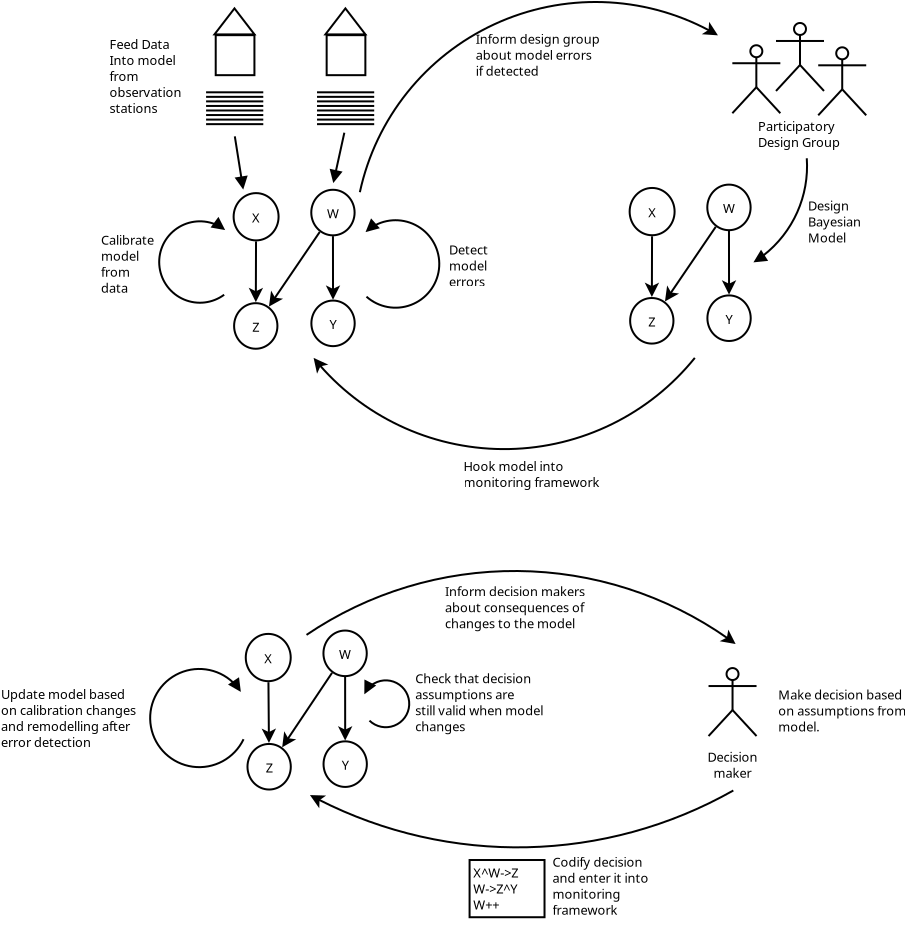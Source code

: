 <?xml version="1.0" encoding="UTF-8"?>
<dia:diagram xmlns:dia="http://www.lysator.liu.se/~alla/dia/">
  <dia:layer name="Background" visible="true" active="true">
    <dia:group>
      <dia:object type="Geometric - Isoceles Triangle" version="1" id="O0">
        <dia:attribute name="obj_pos">
          <dia:point val="14.564,6.625"/>
        </dia:attribute>
        <dia:attribute name="obj_bb">
          <dia:rectangle val="14.463,6.543;16.666,7.975"/>
        </dia:attribute>
        <dia:attribute name="meta">
          <dia:composite type="dict"/>
        </dia:attribute>
        <dia:attribute name="elem_corner">
          <dia:point val="14.564,6.625"/>
        </dia:attribute>
        <dia:attribute name="elem_width">
          <dia:real val="2"/>
        </dia:attribute>
        <dia:attribute name="elem_height">
          <dia:real val="1.3"/>
        </dia:attribute>
        <dia:attribute name="line_width">
          <dia:real val="0.1"/>
        </dia:attribute>
        <dia:attribute name="line_colour">
          <dia:color val="#000000"/>
        </dia:attribute>
        <dia:attribute name="fill_colour">
          <dia:color val="#ffffff"/>
        </dia:attribute>
        <dia:attribute name="show_background">
          <dia:boolean val="true"/>
        </dia:attribute>
        <dia:attribute name="line_style">
          <dia:enum val="0"/>
          <dia:real val="1"/>
        </dia:attribute>
        <dia:attribute name="flip_horizontal">
          <dia:boolean val="false"/>
        </dia:attribute>
        <dia:attribute name="flip_vertical">
          <dia:boolean val="false"/>
        </dia:attribute>
        <dia:attribute name="subscale">
          <dia:real val="1"/>
        </dia:attribute>
      </dia:object>
      <dia:object type="Geometric - Perfect Square" version="1" id="O1">
        <dia:attribute name="obj_pos">
          <dia:point val="14.627,7.963"/>
        </dia:attribute>
        <dia:attribute name="obj_bb">
          <dia:rectangle val="14.577,7.913;16.613,10.013"/>
        </dia:attribute>
        <dia:attribute name="meta">
          <dia:composite type="dict"/>
        </dia:attribute>
        <dia:attribute name="elem_corner">
          <dia:point val="14.627,7.963"/>
        </dia:attribute>
        <dia:attribute name="elem_width">
          <dia:real val="1.935"/>
        </dia:attribute>
        <dia:attribute name="elem_height">
          <dia:real val="2"/>
        </dia:attribute>
        <dia:attribute name="line_width">
          <dia:real val="0.1"/>
        </dia:attribute>
        <dia:attribute name="line_colour">
          <dia:color val="#000000"/>
        </dia:attribute>
        <dia:attribute name="fill_colour">
          <dia:color val="#ffffff"/>
        </dia:attribute>
        <dia:attribute name="show_background">
          <dia:boolean val="true"/>
        </dia:attribute>
        <dia:attribute name="line_style">
          <dia:enum val="0"/>
          <dia:real val="1"/>
        </dia:attribute>
        <dia:attribute name="flip_horizontal">
          <dia:boolean val="false"/>
        </dia:attribute>
        <dia:attribute name="flip_vertical">
          <dia:boolean val="false"/>
        </dia:attribute>
        <dia:attribute name="subscale">
          <dia:real val="1"/>
        </dia:attribute>
      </dia:object>
      <dia:object type="Standard - Line" version="0" id="O2">
        <dia:attribute name="obj_pos">
          <dia:point val="14.145,10.82"/>
        </dia:attribute>
        <dia:attribute name="obj_bb">
          <dia:rectangle val="14.095,10.77;17.055,10.87"/>
        </dia:attribute>
        <dia:attribute name="conn_endpoints">
          <dia:point val="14.145,10.82"/>
          <dia:point val="17.005,10.82"/>
        </dia:attribute>
        <dia:attribute name="numcp">
          <dia:int val="1"/>
        </dia:attribute>
      </dia:object>
      <dia:object type="Standard - Line" version="0" id="O3">
        <dia:attribute name="obj_pos">
          <dia:point val="14.145,11.047"/>
        </dia:attribute>
        <dia:attribute name="obj_bb">
          <dia:rectangle val="14.095,10.997;17.055,11.097"/>
        </dia:attribute>
        <dia:attribute name="conn_endpoints">
          <dia:point val="14.145,11.047"/>
          <dia:point val="17.005,11.047"/>
        </dia:attribute>
        <dia:attribute name="numcp">
          <dia:int val="1"/>
        </dia:attribute>
      </dia:object>
      <dia:object type="Standard - Line" version="0" id="O4">
        <dia:attribute name="obj_pos">
          <dia:point val="14.145,11.274"/>
        </dia:attribute>
        <dia:attribute name="obj_bb">
          <dia:rectangle val="14.095,11.224;17.055,11.324"/>
        </dia:attribute>
        <dia:attribute name="conn_endpoints">
          <dia:point val="14.145,11.274"/>
          <dia:point val="17.005,11.274"/>
        </dia:attribute>
        <dia:attribute name="numcp">
          <dia:int val="1"/>
        </dia:attribute>
      </dia:object>
      <dia:object type="Standard - Line" version="0" id="O5">
        <dia:attribute name="obj_pos">
          <dia:point val="14.145,11.502"/>
        </dia:attribute>
        <dia:attribute name="obj_bb">
          <dia:rectangle val="14.095,11.452;17.055,11.552"/>
        </dia:attribute>
        <dia:attribute name="conn_endpoints">
          <dia:point val="14.145,11.502"/>
          <dia:point val="17.005,11.502"/>
        </dia:attribute>
        <dia:attribute name="numcp">
          <dia:int val="1"/>
        </dia:attribute>
      </dia:object>
      <dia:object type="Standard - Line" version="0" id="O6">
        <dia:attribute name="obj_pos">
          <dia:point val="14.145,11.729"/>
        </dia:attribute>
        <dia:attribute name="obj_bb">
          <dia:rectangle val="14.095,11.679;17.055,11.779"/>
        </dia:attribute>
        <dia:attribute name="conn_endpoints">
          <dia:point val="14.145,11.729"/>
          <dia:point val="17.005,11.729"/>
        </dia:attribute>
        <dia:attribute name="numcp">
          <dia:int val="1"/>
        </dia:attribute>
      </dia:object>
      <dia:object type="Standard - Line" version="0" id="O7">
        <dia:attribute name="obj_pos">
          <dia:point val="14.145,11.957"/>
        </dia:attribute>
        <dia:attribute name="obj_bb">
          <dia:rectangle val="14.095,11.907;17.055,12.007"/>
        </dia:attribute>
        <dia:attribute name="conn_endpoints">
          <dia:point val="14.145,11.957"/>
          <dia:point val="17.005,11.957"/>
        </dia:attribute>
        <dia:attribute name="numcp">
          <dia:int val="1"/>
        </dia:attribute>
      </dia:object>
      <dia:object type="Standard - Line" version="0" id="O8">
        <dia:attribute name="obj_pos">
          <dia:point val="14.145,12.184"/>
        </dia:attribute>
        <dia:attribute name="obj_bb">
          <dia:rectangle val="14.095,12.134;17.055,12.234"/>
        </dia:attribute>
        <dia:attribute name="conn_endpoints">
          <dia:point val="14.145,12.184"/>
          <dia:point val="17.005,12.184"/>
        </dia:attribute>
        <dia:attribute name="numcp">
          <dia:int val="1"/>
        </dia:attribute>
      </dia:object>
      <dia:object type="Standard - Line" version="0" id="O9">
        <dia:attribute name="obj_pos">
          <dia:point val="14.145,12.412"/>
        </dia:attribute>
        <dia:attribute name="obj_bb">
          <dia:rectangle val="14.095,12.361;17.055,12.461"/>
        </dia:attribute>
        <dia:attribute name="conn_endpoints">
          <dia:point val="14.145,12.412"/>
          <dia:point val="17.005,12.412"/>
        </dia:attribute>
        <dia:attribute name="numcp">
          <dia:int val="1"/>
        </dia:attribute>
      </dia:object>
    </dia:group>
    <dia:group>
      <dia:object type="Geometric - Isoceles Triangle" version="1" id="O10">
        <dia:attribute name="obj_pos">
          <dia:point val="20.111,6.625"/>
        </dia:attribute>
        <dia:attribute name="obj_bb">
          <dia:rectangle val="20.009,6.543;22.212,7.975"/>
        </dia:attribute>
        <dia:attribute name="meta">
          <dia:composite type="dict"/>
        </dia:attribute>
        <dia:attribute name="elem_corner">
          <dia:point val="20.111,6.625"/>
        </dia:attribute>
        <dia:attribute name="elem_width">
          <dia:real val="2"/>
        </dia:attribute>
        <dia:attribute name="elem_height">
          <dia:real val="1.3"/>
        </dia:attribute>
        <dia:attribute name="line_width">
          <dia:real val="0.1"/>
        </dia:attribute>
        <dia:attribute name="line_colour">
          <dia:color val="#000000"/>
        </dia:attribute>
        <dia:attribute name="fill_colour">
          <dia:color val="#ffffff"/>
        </dia:attribute>
        <dia:attribute name="show_background">
          <dia:boolean val="true"/>
        </dia:attribute>
        <dia:attribute name="line_style">
          <dia:enum val="0"/>
          <dia:real val="1"/>
        </dia:attribute>
        <dia:attribute name="flip_horizontal">
          <dia:boolean val="false"/>
        </dia:attribute>
        <dia:attribute name="flip_vertical">
          <dia:boolean val="false"/>
        </dia:attribute>
        <dia:attribute name="subscale">
          <dia:real val="1"/>
        </dia:attribute>
      </dia:object>
      <dia:object type="Geometric - Perfect Square" version="1" id="O11">
        <dia:attribute name="obj_pos">
          <dia:point val="20.174,7.963"/>
        </dia:attribute>
        <dia:attribute name="obj_bb">
          <dia:rectangle val="20.123,7.913;22.159,10.013"/>
        </dia:attribute>
        <dia:attribute name="meta">
          <dia:composite type="dict"/>
        </dia:attribute>
        <dia:attribute name="elem_corner">
          <dia:point val="20.174,7.963"/>
        </dia:attribute>
        <dia:attribute name="elem_width">
          <dia:real val="1.935"/>
        </dia:attribute>
        <dia:attribute name="elem_height">
          <dia:real val="2"/>
        </dia:attribute>
        <dia:attribute name="line_width">
          <dia:real val="0.1"/>
        </dia:attribute>
        <dia:attribute name="line_colour">
          <dia:color val="#000000"/>
        </dia:attribute>
        <dia:attribute name="fill_colour">
          <dia:color val="#ffffff"/>
        </dia:attribute>
        <dia:attribute name="show_background">
          <dia:boolean val="true"/>
        </dia:attribute>
        <dia:attribute name="line_style">
          <dia:enum val="0"/>
          <dia:real val="1"/>
        </dia:attribute>
        <dia:attribute name="flip_horizontal">
          <dia:boolean val="false"/>
        </dia:attribute>
        <dia:attribute name="flip_vertical">
          <dia:boolean val="false"/>
        </dia:attribute>
        <dia:attribute name="subscale">
          <dia:real val="1"/>
        </dia:attribute>
      </dia:object>
      <dia:object type="Standard - Line" version="0" id="O12">
        <dia:attribute name="obj_pos">
          <dia:point val="19.692,10.82"/>
        </dia:attribute>
        <dia:attribute name="obj_bb">
          <dia:rectangle val="19.642,10.77;22.601,10.87"/>
        </dia:attribute>
        <dia:attribute name="conn_endpoints">
          <dia:point val="19.692,10.82"/>
          <dia:point val="22.551,10.82"/>
        </dia:attribute>
        <dia:attribute name="numcp">
          <dia:int val="1"/>
        </dia:attribute>
      </dia:object>
      <dia:object type="Standard - Line" version="0" id="O13">
        <dia:attribute name="obj_pos">
          <dia:point val="19.692,11.047"/>
        </dia:attribute>
        <dia:attribute name="obj_bb">
          <dia:rectangle val="19.642,10.997;22.601,11.097"/>
        </dia:attribute>
        <dia:attribute name="conn_endpoints">
          <dia:point val="19.692,11.047"/>
          <dia:point val="22.551,11.047"/>
        </dia:attribute>
        <dia:attribute name="numcp">
          <dia:int val="1"/>
        </dia:attribute>
      </dia:object>
      <dia:object type="Standard - Line" version="0" id="O14">
        <dia:attribute name="obj_pos">
          <dia:point val="19.692,11.274"/>
        </dia:attribute>
        <dia:attribute name="obj_bb">
          <dia:rectangle val="19.642,11.224;22.601,11.324"/>
        </dia:attribute>
        <dia:attribute name="conn_endpoints">
          <dia:point val="19.692,11.274"/>
          <dia:point val="22.551,11.274"/>
        </dia:attribute>
        <dia:attribute name="numcp">
          <dia:int val="1"/>
        </dia:attribute>
      </dia:object>
      <dia:object type="Standard - Line" version="0" id="O15">
        <dia:attribute name="obj_pos">
          <dia:point val="19.692,11.502"/>
        </dia:attribute>
        <dia:attribute name="obj_bb">
          <dia:rectangle val="19.642,11.452;22.601,11.552"/>
        </dia:attribute>
        <dia:attribute name="conn_endpoints">
          <dia:point val="19.692,11.502"/>
          <dia:point val="22.551,11.502"/>
        </dia:attribute>
        <dia:attribute name="numcp">
          <dia:int val="1"/>
        </dia:attribute>
      </dia:object>
      <dia:object type="Standard - Line" version="0" id="O16">
        <dia:attribute name="obj_pos">
          <dia:point val="19.692,11.729"/>
        </dia:attribute>
        <dia:attribute name="obj_bb">
          <dia:rectangle val="19.642,11.679;22.601,11.779"/>
        </dia:attribute>
        <dia:attribute name="conn_endpoints">
          <dia:point val="19.692,11.729"/>
          <dia:point val="22.551,11.729"/>
        </dia:attribute>
        <dia:attribute name="numcp">
          <dia:int val="1"/>
        </dia:attribute>
      </dia:object>
      <dia:object type="Standard - Line" version="0" id="O17">
        <dia:attribute name="obj_pos">
          <dia:point val="19.692,11.957"/>
        </dia:attribute>
        <dia:attribute name="obj_bb">
          <dia:rectangle val="19.642,11.907;22.601,12.007"/>
        </dia:attribute>
        <dia:attribute name="conn_endpoints">
          <dia:point val="19.692,11.957"/>
          <dia:point val="22.551,11.957"/>
        </dia:attribute>
        <dia:attribute name="numcp">
          <dia:int val="1"/>
        </dia:attribute>
      </dia:object>
      <dia:object type="Standard - Line" version="0" id="O18">
        <dia:attribute name="obj_pos">
          <dia:point val="19.692,12.184"/>
        </dia:attribute>
        <dia:attribute name="obj_bb">
          <dia:rectangle val="19.642,12.134;22.601,12.234"/>
        </dia:attribute>
        <dia:attribute name="conn_endpoints">
          <dia:point val="19.692,12.184"/>
          <dia:point val="22.551,12.184"/>
        </dia:attribute>
        <dia:attribute name="numcp">
          <dia:int val="1"/>
        </dia:attribute>
      </dia:object>
      <dia:object type="Standard - Line" version="0" id="O19">
        <dia:attribute name="obj_pos">
          <dia:point val="19.692,12.412"/>
        </dia:attribute>
        <dia:attribute name="obj_bb">
          <dia:rectangle val="19.642,12.361;22.601,12.461"/>
        </dia:attribute>
        <dia:attribute name="conn_endpoints">
          <dia:point val="19.692,12.412"/>
          <dia:point val="22.551,12.412"/>
        </dia:attribute>
        <dia:attribute name="numcp">
          <dia:int val="1"/>
        </dia:attribute>
      </dia:object>
    </dia:group>
    <dia:object type="Standard - Arc" version="0" id="O20">
      <dia:attribute name="obj_pos">
        <dia:point val="19.521,24.099"/>
      </dia:attribute>
      <dia:attribute name="obj_bb">
        <dia:rectangle val="19.471,24.049;38.632,28.71"/>
      </dia:attribute>
      <dia:attribute name="conn_endpoints">
        <dia:point val="19.521,24.099"/>
        <dia:point val="38.582,24.099"/>
      </dia:attribute>
      <dia:attribute name="curve_distance">
        <dia:real val="4.561"/>
      </dia:attribute>
      <dia:attribute name="line_width">
        <dia:real val="0.1"/>
      </dia:attribute>
      <dia:attribute name="start_arrow">
        <dia:enum val="22"/>
      </dia:attribute>
      <dia:attribute name="start_arrow_length">
        <dia:real val="0.5"/>
      </dia:attribute>
      <dia:attribute name="start_arrow_width">
        <dia:real val="0.5"/>
      </dia:attribute>
    </dia:object>
    <dia:object type="Standard - Line" version="0" id="O21">
      <dia:attribute name="obj_pos">
        <dia:point val="21.058,12.84"/>
      </dia:attribute>
      <dia:attribute name="obj_bb">
        <dia:rectangle val="20.313,12.781;21.118,15.408"/>
      </dia:attribute>
      <dia:attribute name="conn_endpoints">
        <dia:point val="21.058,12.84"/>
        <dia:point val="20.518,15.299"/>
      </dia:attribute>
      <dia:attribute name="numcp">
        <dia:int val="1"/>
      </dia:attribute>
      <dia:attribute name="end_arrow">
        <dia:enum val="3"/>
      </dia:attribute>
      <dia:attribute name="end_arrow_length">
        <dia:real val="0.5"/>
      </dia:attribute>
      <dia:attribute name="end_arrow_width">
        <dia:real val="0.5"/>
      </dia:attribute>
    </dia:object>
    <dia:object type="Standard - Line" version="0" id="O22">
      <dia:attribute name="obj_pos">
        <dia:point val="15.582,13.023"/>
      </dia:attribute>
      <dia:attribute name="obj_bb">
        <dia:rectangle val="15.524,12.966;16.234,15.734"/>
      </dia:attribute>
      <dia:attribute name="conn_endpoints">
        <dia:point val="15.582,13.023"/>
        <dia:point val="15.993,15.623"/>
      </dia:attribute>
      <dia:attribute name="numcp">
        <dia:int val="1"/>
      </dia:attribute>
      <dia:attribute name="end_arrow">
        <dia:enum val="3"/>
      </dia:attribute>
      <dia:attribute name="end_arrow_length">
        <dia:real val="0.5"/>
      </dia:attribute>
      <dia:attribute name="end_arrow_width">
        <dia:real val="0.5"/>
      </dia:attribute>
    </dia:object>
    <dia:object type="Standard - Arc" version="0" id="O23">
      <dia:attribute name="obj_pos">
        <dia:point val="15.049,20.941"/>
      </dia:attribute>
      <dia:attribute name="obj_bb">
        <dia:rectangle val="11.751,17.047;15.098,21.391"/>
      </dia:attribute>
      <dia:attribute name="conn_endpoints">
        <dia:point val="15.049,20.941"/>
        <dia:point val="15.049,17.671"/>
      </dia:attribute>
      <dia:attribute name="curve_distance">
        <dia:real val="-3.248"/>
      </dia:attribute>
      <dia:attribute name="end_arrow">
        <dia:enum val="3"/>
      </dia:attribute>
      <dia:attribute name="end_arrow_length">
        <dia:real val="0.5"/>
      </dia:attribute>
      <dia:attribute name="end_arrow_width">
        <dia:real val="0.5"/>
      </dia:attribute>
    </dia:object>
    <dia:object type="Standard - Arc" version="0" id="O24">
      <dia:attribute name="obj_pos">
        <dia:point val="39.738,7.972"/>
      </dia:attribute>
      <dia:attribute name="obj_bb">
        <dia:rectangle val="21.768,6.255;39.804,15.88"/>
      </dia:attribute>
      <dia:attribute name="conn_endpoints">
        <dia:point val="39.738,7.972"/>
        <dia:point val="21.834,15.814"/>
      </dia:attribute>
      <dia:attribute name="curve_distance">
        <dia:real val="4.995"/>
      </dia:attribute>
      <dia:attribute name="line_width">
        <dia:real val="0.1"/>
      </dia:attribute>
      <dia:attribute name="start_arrow">
        <dia:enum val="22"/>
      </dia:attribute>
      <dia:attribute name="start_arrow_length">
        <dia:real val="0.5"/>
      </dia:attribute>
      <dia:attribute name="start_arrow_width">
        <dia:real val="0.5"/>
      </dia:attribute>
    </dia:object>
    <dia:group>
      <dia:object type="UML - Actor" version="0" id="O25">
        <dia:attribute name="obj_pos">
          <dia:point val="41.658,10.566"/>
        </dia:attribute>
        <dia:attribute name="obj_bb">
          <dia:rectangle val="40.358,7.816;42.958,13.316"/>
        </dia:attribute>
        <dia:attribute name="meta">
          <dia:composite type="dict"/>
        </dia:attribute>
        <dia:attribute name="elem_corner">
          <dia:point val="40.408,7.866"/>
        </dia:attribute>
        <dia:attribute name="elem_width">
          <dia:real val="2.5"/>
        </dia:attribute>
        <dia:attribute name="elem_height">
          <dia:real val="5.4"/>
        </dia:attribute>
        <dia:attribute name="line_width">
          <dia:real val="0.1"/>
        </dia:attribute>
        <dia:attribute name="line_colour">
          <dia:color val="#000000"/>
        </dia:attribute>
        <dia:attribute name="fill_colour">
          <dia:color val="#ffffff"/>
        </dia:attribute>
        <dia:attribute name="text">
          <dia:composite type="text">
            <dia:attribute name="string">
              <dia:string>##</dia:string>
            </dia:attribute>
            <dia:attribute name="font">
              <dia:font family="sans" style="0" name="Helvetica"/>
            </dia:attribute>
            <dia:attribute name="height">
              <dia:real val="0.8"/>
            </dia:attribute>
            <dia:attribute name="pos">
              <dia:point val="41.658,13.061"/>
            </dia:attribute>
            <dia:attribute name="color">
              <dia:color val="#000000"/>
            </dia:attribute>
            <dia:attribute name="alignment">
              <dia:enum val="1"/>
            </dia:attribute>
          </dia:composite>
        </dia:attribute>
      </dia:object>
      <dia:object type="Standard - Text" version="1" id="O26">
        <dia:attribute name="obj_pos">
          <dia:point val="41.658,10.566"/>
        </dia:attribute>
        <dia:attribute name="obj_bb">
          <dia:rectangle val="41.658,9.971;41.658,10.719"/>
        </dia:attribute>
        <dia:attribute name="text">
          <dia:composite type="text">
            <dia:attribute name="string">
              <dia:string>##</dia:string>
            </dia:attribute>
            <dia:attribute name="font">
              <dia:font family="sans" style="0" name="Helvetica"/>
            </dia:attribute>
            <dia:attribute name="height">
              <dia:real val="0.8"/>
            </dia:attribute>
            <dia:attribute name="pos">
              <dia:point val="41.658,10.566"/>
            </dia:attribute>
            <dia:attribute name="color">
              <dia:color val="#000000"/>
            </dia:attribute>
            <dia:attribute name="alignment">
              <dia:enum val="0"/>
            </dia:attribute>
          </dia:composite>
        </dia:attribute>
        <dia:attribute name="valign">
          <dia:enum val="3"/>
        </dia:attribute>
        <dia:connections>
          <dia:connection handle="0" to="O25" connection="8"/>
        </dia:connections>
      </dia:object>
      <dia:object type="UML - Actor" version="0" id="O27">
        <dia:attribute name="obj_pos">
          <dia:point val="43.841,9.453"/>
        </dia:attribute>
        <dia:attribute name="obj_bb">
          <dia:rectangle val="42.541,6.703;45.141,12.203"/>
        </dia:attribute>
        <dia:attribute name="meta">
          <dia:composite type="dict"/>
        </dia:attribute>
        <dia:attribute name="elem_corner">
          <dia:point val="42.591,6.753"/>
        </dia:attribute>
        <dia:attribute name="elem_width">
          <dia:real val="2.5"/>
        </dia:attribute>
        <dia:attribute name="elem_height">
          <dia:real val="5.4"/>
        </dia:attribute>
        <dia:attribute name="line_width">
          <dia:real val="0.1"/>
        </dia:attribute>
        <dia:attribute name="line_colour">
          <dia:color val="#000000"/>
        </dia:attribute>
        <dia:attribute name="fill_colour">
          <dia:color val="#ffffff"/>
        </dia:attribute>
        <dia:attribute name="text">
          <dia:composite type="text">
            <dia:attribute name="string">
              <dia:string>##</dia:string>
            </dia:attribute>
            <dia:attribute name="font">
              <dia:font family="sans" style="0" name="Helvetica"/>
            </dia:attribute>
            <dia:attribute name="height">
              <dia:real val="0.8"/>
            </dia:attribute>
            <dia:attribute name="pos">
              <dia:point val="43.841,11.948"/>
            </dia:attribute>
            <dia:attribute name="color">
              <dia:color val="#000000"/>
            </dia:attribute>
            <dia:attribute name="alignment">
              <dia:enum val="1"/>
            </dia:attribute>
          </dia:composite>
        </dia:attribute>
      </dia:object>
      <dia:object type="UML - Actor" version="0" id="O28">
        <dia:attribute name="obj_pos">
          <dia:point val="45.952,10.669"/>
        </dia:attribute>
        <dia:attribute name="obj_bb">
          <dia:rectangle val="44.652,7.92;47.252,13.419"/>
        </dia:attribute>
        <dia:attribute name="meta">
          <dia:composite type="dict"/>
        </dia:attribute>
        <dia:attribute name="elem_corner">
          <dia:point val="44.702,7.97"/>
        </dia:attribute>
        <dia:attribute name="elem_width">
          <dia:real val="2.5"/>
        </dia:attribute>
        <dia:attribute name="elem_height">
          <dia:real val="5.4"/>
        </dia:attribute>
        <dia:attribute name="line_width">
          <dia:real val="0.1"/>
        </dia:attribute>
        <dia:attribute name="line_colour">
          <dia:color val="#000000"/>
        </dia:attribute>
        <dia:attribute name="fill_colour">
          <dia:color val="#ffffff"/>
        </dia:attribute>
        <dia:attribute name="text">
          <dia:composite type="text">
            <dia:attribute name="string">
              <dia:string>##</dia:string>
            </dia:attribute>
            <dia:attribute name="font">
              <dia:font family="sans" style="0" name="Helvetica"/>
            </dia:attribute>
            <dia:attribute name="height">
              <dia:real val="0.8"/>
            </dia:attribute>
            <dia:attribute name="pos">
              <dia:point val="45.952,13.165"/>
            </dia:attribute>
            <dia:attribute name="color">
              <dia:color val="#000000"/>
            </dia:attribute>
            <dia:attribute name="alignment">
              <dia:enum val="1"/>
            </dia:attribute>
          </dia:composite>
        </dia:attribute>
      </dia:object>
      <dia:object type="Standard - Text" version="1" id="O29">
        <dia:attribute name="obj_pos">
          <dia:point val="41.744,12.75"/>
        </dia:attribute>
        <dia:attribute name="obj_bb">
          <dia:rectangle val="41.744,12.155;46.104,13.703"/>
        </dia:attribute>
        <dia:attribute name="text">
          <dia:composite type="text">
            <dia:attribute name="string">
              <dia:string>#Participatory 
Design Group#</dia:string>
            </dia:attribute>
            <dia:attribute name="font">
              <dia:font family="sans" style="0" name="Helvetica"/>
            </dia:attribute>
            <dia:attribute name="height">
              <dia:real val="0.8"/>
            </dia:attribute>
            <dia:attribute name="pos">
              <dia:point val="41.744,12.75"/>
            </dia:attribute>
            <dia:attribute name="color">
              <dia:color val="#000000"/>
            </dia:attribute>
            <dia:attribute name="alignment">
              <dia:enum val="0"/>
            </dia:attribute>
          </dia:composite>
        </dia:attribute>
        <dia:attribute name="valign">
          <dia:enum val="3"/>
        </dia:attribute>
      </dia:object>
    </dia:group>
    <dia:object type="Standard - Text" version="1" id="O30">
      <dia:attribute name="obj_pos">
        <dia:point val="8.888,18.438"/>
      </dia:attribute>
      <dia:attribute name="obj_bb">
        <dia:rectangle val="8.888,17.843;11.993,20.991"/>
      </dia:attribute>
      <dia:attribute name="text">
        <dia:composite type="text">
          <dia:attribute name="string">
            <dia:string>#Calibrate 
model 
from
data#</dia:string>
          </dia:attribute>
          <dia:attribute name="font">
            <dia:font family="sans" style="0" name="Helvetica"/>
          </dia:attribute>
          <dia:attribute name="height">
            <dia:real val="0.8"/>
          </dia:attribute>
          <dia:attribute name="pos">
            <dia:point val="8.888,18.438"/>
          </dia:attribute>
          <dia:attribute name="color">
            <dia:color val="#000000"/>
          </dia:attribute>
          <dia:attribute name="alignment">
            <dia:enum val="0"/>
          </dia:attribute>
        </dia:composite>
      </dia:attribute>
      <dia:attribute name="valign">
        <dia:enum val="3"/>
      </dia:attribute>
    </dia:object>
    <dia:object type="Standard - Text" version="1" id="O31">
      <dia:attribute name="obj_pos">
        <dia:point val="9.315,8.656"/>
      </dia:attribute>
      <dia:attribute name="obj_bb">
        <dia:rectangle val="9.315,8.061;13.305,12.009"/>
      </dia:attribute>
      <dia:attribute name="text">
        <dia:composite type="text">
          <dia:attribute name="string">
            <dia:string>#Feed Data 
Into model 
from 
observation 
stations#</dia:string>
          </dia:attribute>
          <dia:attribute name="font">
            <dia:font family="sans" style="0" name="Helvetica"/>
          </dia:attribute>
          <dia:attribute name="height">
            <dia:real val="0.8"/>
          </dia:attribute>
          <dia:attribute name="pos">
            <dia:point val="9.315,8.656"/>
          </dia:attribute>
          <dia:attribute name="color">
            <dia:color val="#000000"/>
          </dia:attribute>
          <dia:attribute name="alignment">
            <dia:enum val="0"/>
          </dia:attribute>
        </dia:composite>
      </dia:attribute>
      <dia:attribute name="valign">
        <dia:enum val="3"/>
      </dia:attribute>
    </dia:object>
    <dia:group>
      <dia:object type="Flowchart - Ellipse" version="0" id="O32">
        <dia:attribute name="obj_pos">
          <dia:point val="16.129,37.899"/>
        </dia:attribute>
        <dia:attribute name="obj_bb">
          <dia:rectangle val="16.079,37.849;18.427,40.314"/>
        </dia:attribute>
        <dia:attribute name="elem_corner">
          <dia:point val="16.129,37.899"/>
        </dia:attribute>
        <dia:attribute name="elem_width">
          <dia:real val="2.248"/>
        </dia:attribute>
        <dia:attribute name="elem_height">
          <dia:real val="2.365"/>
        </dia:attribute>
        <dia:attribute name="show_background">
          <dia:boolean val="true"/>
        </dia:attribute>
        <dia:attribute name="padding">
          <dia:real val="0.354"/>
        </dia:attribute>
        <dia:attribute name="text">
          <dia:composite type="text">
            <dia:attribute name="string">
              <dia:string>#X#</dia:string>
            </dia:attribute>
            <dia:attribute name="font">
              <dia:font family="sans" style="0" name="Helvetica"/>
            </dia:attribute>
            <dia:attribute name="height">
              <dia:real val="0.8"/>
            </dia:attribute>
            <dia:attribute name="pos">
              <dia:point val="17.253,39.276"/>
            </dia:attribute>
            <dia:attribute name="color">
              <dia:color val="#000000"/>
            </dia:attribute>
            <dia:attribute name="alignment">
              <dia:enum val="1"/>
            </dia:attribute>
          </dia:composite>
        </dia:attribute>
      </dia:object>
      <dia:object type="Flowchart - Ellipse" version="0" id="O33">
        <dia:attribute name="obj_pos">
          <dia:point val="20.018,43.272"/>
        </dia:attribute>
        <dia:attribute name="obj_bb">
          <dia:rectangle val="19.968,43.222;22.234,45.601"/>
        </dia:attribute>
        <dia:attribute name="elem_corner">
          <dia:point val="20.018,43.272"/>
        </dia:attribute>
        <dia:attribute name="elem_width">
          <dia:real val="2.166"/>
        </dia:attribute>
        <dia:attribute name="elem_height">
          <dia:real val="2.279"/>
        </dia:attribute>
        <dia:attribute name="show_background">
          <dia:boolean val="true"/>
        </dia:attribute>
        <dia:attribute name="padding">
          <dia:real val="0.354"/>
        </dia:attribute>
        <dia:attribute name="text">
          <dia:composite type="text">
            <dia:attribute name="string">
              <dia:string>#Y#</dia:string>
            </dia:attribute>
            <dia:attribute name="font">
              <dia:font family="sans" style="0" name="Helvetica"/>
            </dia:attribute>
            <dia:attribute name="height">
              <dia:real val="0.8"/>
            </dia:attribute>
            <dia:attribute name="pos">
              <dia:point val="21.101,44.606"/>
            </dia:attribute>
            <dia:attribute name="color">
              <dia:color val="#000000"/>
            </dia:attribute>
            <dia:attribute name="alignment">
              <dia:enum val="1"/>
            </dia:attribute>
          </dia:composite>
        </dia:attribute>
      </dia:object>
      <dia:object type="Flowchart - Ellipse" version="0" id="O34">
        <dia:attribute name="obj_pos">
          <dia:point val="16.215,43.402"/>
        </dia:attribute>
        <dia:attribute name="obj_bb">
          <dia:rectangle val="16.165,43.352;18.431,45.731"/>
        </dia:attribute>
        <dia:attribute name="elem_corner">
          <dia:point val="16.215,43.402"/>
        </dia:attribute>
        <dia:attribute name="elem_width">
          <dia:real val="2.166"/>
        </dia:attribute>
        <dia:attribute name="elem_height">
          <dia:real val="2.279"/>
        </dia:attribute>
        <dia:attribute name="show_background">
          <dia:boolean val="true"/>
        </dia:attribute>
        <dia:attribute name="padding">
          <dia:real val="0.354"/>
        </dia:attribute>
        <dia:attribute name="text">
          <dia:composite type="text">
            <dia:attribute name="string">
              <dia:string>#Z#</dia:string>
            </dia:attribute>
            <dia:attribute name="font">
              <dia:font family="sans" style="0" name="Helvetica"/>
            </dia:attribute>
            <dia:attribute name="height">
              <dia:real val="0.8"/>
            </dia:attribute>
            <dia:attribute name="pos">
              <dia:point val="17.298,44.736"/>
            </dia:attribute>
            <dia:attribute name="color">
              <dia:color val="#000000"/>
            </dia:attribute>
            <dia:attribute name="alignment">
              <dia:enum val="1"/>
            </dia:attribute>
          </dia:composite>
        </dia:attribute>
      </dia:object>
      <dia:object type="Flowchart - Ellipse" version="0" id="O35">
        <dia:attribute name="obj_pos">
          <dia:point val="20.013,37.732"/>
        </dia:attribute>
        <dia:attribute name="obj_bb">
          <dia:rectangle val="19.963,37.682;22.229,40.061"/>
        </dia:attribute>
        <dia:attribute name="elem_corner">
          <dia:point val="20.013,37.732"/>
        </dia:attribute>
        <dia:attribute name="elem_width">
          <dia:real val="2.166"/>
        </dia:attribute>
        <dia:attribute name="elem_height">
          <dia:real val="2.279"/>
        </dia:attribute>
        <dia:attribute name="show_background">
          <dia:boolean val="true"/>
        </dia:attribute>
        <dia:attribute name="padding">
          <dia:real val="0.354"/>
        </dia:attribute>
        <dia:attribute name="text">
          <dia:composite type="text">
            <dia:attribute name="string">
              <dia:string>#W#</dia:string>
            </dia:attribute>
            <dia:attribute name="font">
              <dia:font family="sans" style="0" name="Helvetica"/>
            </dia:attribute>
            <dia:attribute name="height">
              <dia:real val="0.8"/>
            </dia:attribute>
            <dia:attribute name="pos">
              <dia:point val="21.096,39.066"/>
            </dia:attribute>
            <dia:attribute name="color">
              <dia:color val="#000000"/>
            </dia:attribute>
            <dia:attribute name="alignment">
              <dia:enum val="1"/>
            </dia:attribute>
          </dia:composite>
        </dia:attribute>
      </dia:object>
      <dia:object type="Standard - Line" version="0" id="O36">
        <dia:attribute name="obj_pos">
          <dia:point val="17.264,40.314"/>
        </dia:attribute>
        <dia:attribute name="obj_bb">
          <dia:rectangle val="16.922,40.263;17.645,43.463"/>
        </dia:attribute>
        <dia:attribute name="conn_endpoints">
          <dia:point val="17.264,40.314"/>
          <dia:point val="17.288,43.352"/>
        </dia:attribute>
        <dia:attribute name="numcp">
          <dia:int val="1"/>
        </dia:attribute>
        <dia:attribute name="end_arrow">
          <dia:enum val="22"/>
        </dia:attribute>
        <dia:attribute name="end_arrow_length">
          <dia:real val="0.5"/>
        </dia:attribute>
        <dia:attribute name="end_arrow_width">
          <dia:real val="0.5"/>
        </dia:attribute>
        <dia:connections>
          <dia:connection handle="0" to="O32" connection="16"/>
          <dia:connection handle="1" to="O34" connection="16"/>
        </dia:connections>
      </dia:object>
      <dia:object type="Standard - Line" version="0" id="O37">
        <dia:attribute name="obj_pos">
          <dia:point val="21.097,40.051"/>
        </dia:attribute>
        <dia:attribute name="obj_bb">
          <dia:rectangle val="20.737,40.001;21.461,43.344"/>
        </dia:attribute>
        <dia:attribute name="conn_endpoints">
          <dia:point val="21.097,40.051"/>
          <dia:point val="21.1,43.232"/>
        </dia:attribute>
        <dia:attribute name="numcp">
          <dia:int val="1"/>
        </dia:attribute>
        <dia:attribute name="end_arrow">
          <dia:enum val="22"/>
        </dia:attribute>
        <dia:attribute name="end_arrow_length">
          <dia:real val="0.5"/>
        </dia:attribute>
        <dia:attribute name="end_arrow_width">
          <dia:real val="0.5"/>
        </dia:attribute>
        <dia:connections>
          <dia:connection handle="0" to="O35" connection="16"/>
          <dia:connection handle="1" to="O33" connection="16"/>
        </dia:connections>
      </dia:object>
      <dia:object type="Standard - Line" version="0" id="O38">
        <dia:attribute name="obj_pos">
          <dia:point val="20.445,39.844"/>
        </dia:attribute>
        <dia:attribute name="obj_bb">
          <dia:rectangle val="17.88,39.774;20.514,43.662"/>
        </dia:attribute>
        <dia:attribute name="conn_endpoints">
          <dia:point val="20.445,39.844"/>
          <dia:point val="17.95,43.569"/>
        </dia:attribute>
        <dia:attribute name="numcp">
          <dia:int val="1"/>
        </dia:attribute>
        <dia:attribute name="end_arrow">
          <dia:enum val="22"/>
        </dia:attribute>
        <dia:attribute name="end_arrow_length">
          <dia:real val="0.5"/>
        </dia:attribute>
        <dia:attribute name="end_arrow_width">
          <dia:real val="0.5"/>
        </dia:attribute>
        <dia:connections>
          <dia:connection handle="0" to="O35" connection="16"/>
          <dia:connection handle="1" to="O34" connection="16"/>
        </dia:connections>
      </dia:object>
    </dia:group>
    <dia:group>
      <dia:object type="Flowchart - Ellipse" version="0" id="O39">
        <dia:attribute name="obj_pos">
          <dia:point val="15.522,15.86"/>
        </dia:attribute>
        <dia:attribute name="obj_bb">
          <dia:rectangle val="15.472,15.81;17.819,18.275"/>
        </dia:attribute>
        <dia:attribute name="elem_corner">
          <dia:point val="15.522,15.86"/>
        </dia:attribute>
        <dia:attribute name="elem_width">
          <dia:real val="2.248"/>
        </dia:attribute>
        <dia:attribute name="elem_height">
          <dia:real val="2.365"/>
        </dia:attribute>
        <dia:attribute name="show_background">
          <dia:boolean val="true"/>
        </dia:attribute>
        <dia:attribute name="padding">
          <dia:real val="0.354"/>
        </dia:attribute>
        <dia:attribute name="text">
          <dia:composite type="text">
            <dia:attribute name="string">
              <dia:string>#X#</dia:string>
            </dia:attribute>
            <dia:attribute name="font">
              <dia:font family="sans" style="0" name="Helvetica"/>
            </dia:attribute>
            <dia:attribute name="height">
              <dia:real val="0.8"/>
            </dia:attribute>
            <dia:attribute name="pos">
              <dia:point val="16.645,17.237"/>
            </dia:attribute>
            <dia:attribute name="color">
              <dia:color val="#000000"/>
            </dia:attribute>
            <dia:attribute name="alignment">
              <dia:enum val="1"/>
            </dia:attribute>
          </dia:composite>
        </dia:attribute>
      </dia:object>
      <dia:object type="Flowchart - Ellipse" version="0" id="O40">
        <dia:attribute name="obj_pos">
          <dia:point val="19.41,21.233"/>
        </dia:attribute>
        <dia:attribute name="obj_bb">
          <dia:rectangle val="19.36,21.183;21.626,23.562"/>
        </dia:attribute>
        <dia:attribute name="elem_corner">
          <dia:point val="19.41,21.233"/>
        </dia:attribute>
        <dia:attribute name="elem_width">
          <dia:real val="2.166"/>
        </dia:attribute>
        <dia:attribute name="elem_height">
          <dia:real val="2.279"/>
        </dia:attribute>
        <dia:attribute name="show_background">
          <dia:boolean val="true"/>
        </dia:attribute>
        <dia:attribute name="padding">
          <dia:real val="0.354"/>
        </dia:attribute>
        <dia:attribute name="text">
          <dia:composite type="text">
            <dia:attribute name="string">
              <dia:string>#Y#</dia:string>
            </dia:attribute>
            <dia:attribute name="font">
              <dia:font family="sans" style="0" name="Helvetica"/>
            </dia:attribute>
            <dia:attribute name="height">
              <dia:real val="0.8"/>
            </dia:attribute>
            <dia:attribute name="pos">
              <dia:point val="20.493,22.567"/>
            </dia:attribute>
            <dia:attribute name="color">
              <dia:color val="#000000"/>
            </dia:attribute>
            <dia:attribute name="alignment">
              <dia:enum val="1"/>
            </dia:attribute>
          </dia:composite>
        </dia:attribute>
      </dia:object>
      <dia:object type="Flowchart - Ellipse" version="0" id="O41">
        <dia:attribute name="obj_pos">
          <dia:point val="15.546,21.363"/>
        </dia:attribute>
        <dia:attribute name="obj_bb">
          <dia:rectangle val="15.496,21.313;17.763,23.692"/>
        </dia:attribute>
        <dia:attribute name="elem_corner">
          <dia:point val="15.546,21.363"/>
        </dia:attribute>
        <dia:attribute name="elem_width">
          <dia:real val="2.166"/>
        </dia:attribute>
        <dia:attribute name="elem_height">
          <dia:real val="2.279"/>
        </dia:attribute>
        <dia:attribute name="show_background">
          <dia:boolean val="true"/>
        </dia:attribute>
        <dia:attribute name="padding">
          <dia:real val="0.354"/>
        </dia:attribute>
        <dia:attribute name="text">
          <dia:composite type="text">
            <dia:attribute name="string">
              <dia:string>#Z#</dia:string>
            </dia:attribute>
            <dia:attribute name="font">
              <dia:font family="sans" style="0" name="Helvetica"/>
            </dia:attribute>
            <dia:attribute name="height">
              <dia:real val="0.8"/>
            </dia:attribute>
            <dia:attribute name="pos">
              <dia:point val="16.63,22.697"/>
            </dia:attribute>
            <dia:attribute name="color">
              <dia:color val="#000000"/>
            </dia:attribute>
            <dia:attribute name="alignment">
              <dia:enum val="1"/>
            </dia:attribute>
          </dia:composite>
        </dia:attribute>
      </dia:object>
      <dia:object type="Flowchart - Ellipse" version="0" id="O42">
        <dia:attribute name="obj_pos">
          <dia:point val="19.405,15.693"/>
        </dia:attribute>
        <dia:attribute name="obj_bb">
          <dia:rectangle val="19.355,15.643;21.621,18.022"/>
        </dia:attribute>
        <dia:attribute name="elem_corner">
          <dia:point val="19.405,15.693"/>
        </dia:attribute>
        <dia:attribute name="elem_width">
          <dia:real val="2.166"/>
        </dia:attribute>
        <dia:attribute name="elem_height">
          <dia:real val="2.279"/>
        </dia:attribute>
        <dia:attribute name="show_background">
          <dia:boolean val="true"/>
        </dia:attribute>
        <dia:attribute name="padding">
          <dia:real val="0.354"/>
        </dia:attribute>
        <dia:attribute name="text">
          <dia:composite type="text">
            <dia:attribute name="string">
              <dia:string>#W#</dia:string>
            </dia:attribute>
            <dia:attribute name="font">
              <dia:font family="sans" style="0" name="Helvetica"/>
            </dia:attribute>
            <dia:attribute name="height">
              <dia:real val="0.8"/>
            </dia:attribute>
            <dia:attribute name="pos">
              <dia:point val="20.488,17.027"/>
            </dia:attribute>
            <dia:attribute name="color">
              <dia:color val="#000000"/>
            </dia:attribute>
            <dia:attribute name="alignment">
              <dia:enum val="1"/>
            </dia:attribute>
          </dia:composite>
        </dia:attribute>
      </dia:object>
      <dia:object type="Standard - Line" version="0" id="O43">
        <dia:attribute name="obj_pos">
          <dia:point val="16.642,18.275"/>
        </dia:attribute>
        <dia:attribute name="obj_bb">
          <dia:rectangle val="16.273,18.225;16.997,21.424"/>
        </dia:attribute>
        <dia:attribute name="conn_endpoints">
          <dia:point val="16.642,18.275"/>
          <dia:point val="16.633,21.313"/>
        </dia:attribute>
        <dia:attribute name="numcp">
          <dia:int val="1"/>
        </dia:attribute>
        <dia:attribute name="end_arrow">
          <dia:enum val="22"/>
        </dia:attribute>
        <dia:attribute name="end_arrow_length">
          <dia:real val="0.5"/>
        </dia:attribute>
        <dia:attribute name="end_arrow_width">
          <dia:real val="0.5"/>
        </dia:attribute>
        <dia:connections>
          <dia:connection handle="0" to="O39" connection="16"/>
          <dia:connection handle="1" to="O41" connection="16"/>
        </dia:connections>
      </dia:object>
      <dia:object type="Standard - Line" version="0" id="O44">
        <dia:attribute name="obj_pos">
          <dia:point val="20.489,18.012"/>
        </dia:attribute>
        <dia:attribute name="obj_bb">
          <dia:rectangle val="20.13,17.962;20.853,21.305"/>
        </dia:attribute>
        <dia:attribute name="conn_endpoints">
          <dia:point val="20.489,18.012"/>
          <dia:point val="20.492,21.193"/>
        </dia:attribute>
        <dia:attribute name="numcp">
          <dia:int val="1"/>
        </dia:attribute>
        <dia:attribute name="end_arrow">
          <dia:enum val="22"/>
        </dia:attribute>
        <dia:attribute name="end_arrow_length">
          <dia:real val="0.5"/>
        </dia:attribute>
        <dia:attribute name="end_arrow_width">
          <dia:real val="0.5"/>
        </dia:attribute>
        <dia:connections>
          <dia:connection handle="0" to="O42" connection="16"/>
          <dia:connection handle="1" to="O40" connection="16"/>
        </dia:connections>
      </dia:object>
      <dia:object type="Standard - Line" version="0" id="O45">
        <dia:attribute name="obj_pos">
          <dia:point val="19.829,17.8"/>
        </dia:attribute>
        <dia:attribute name="obj_bb">
          <dia:rectangle val="17.219,17.731;19.899,21.627"/>
        </dia:attribute>
        <dia:attribute name="conn_endpoints">
          <dia:point val="19.829,17.8"/>
          <dia:point val="17.288,21.534"/>
        </dia:attribute>
        <dia:attribute name="numcp">
          <dia:int val="1"/>
        </dia:attribute>
        <dia:attribute name="end_arrow">
          <dia:enum val="22"/>
        </dia:attribute>
        <dia:attribute name="end_arrow_length">
          <dia:real val="0.5"/>
        </dia:attribute>
        <dia:attribute name="end_arrow_width">
          <dia:real val="0.5"/>
        </dia:attribute>
        <dia:connections>
          <dia:connection handle="0" to="O42" connection="16"/>
          <dia:connection handle="1" to="O41" connection="16"/>
        </dia:connections>
      </dia:object>
    </dia:group>
    <dia:object type="Standard - Arc" version="0" id="O46">
      <dia:attribute name="obj_pos">
        <dia:point val="44.18,14.118"/>
      </dia:attribute>
      <dia:attribute name="obj_bb">
        <dia:rectangle val="41.497,14.051;44.248,19.357"/>
      </dia:attribute>
      <dia:attribute name="conn_endpoints">
        <dia:point val="44.18,14.118"/>
        <dia:point val="41.564,19.29"/>
      </dia:attribute>
      <dia:attribute name="curve_distance">
        <dia:real val="-0.799"/>
      </dia:attribute>
      <dia:attribute name="end_arrow">
        <dia:enum val="3"/>
      </dia:attribute>
      <dia:attribute name="end_arrow_length">
        <dia:real val="0.5"/>
      </dia:attribute>
      <dia:attribute name="end_arrow_width">
        <dia:real val="0.5"/>
      </dia:attribute>
    </dia:object>
    <dia:object type="Standard - Text" version="1" id="O47">
      <dia:attribute name="obj_pos">
        <dia:point val="44.241,16.735"/>
      </dia:attribute>
      <dia:attribute name="obj_bb">
        <dia:rectangle val="44.222,16.121;47.156,18.524"/>
      </dia:attribute>
      <dia:attribute name="text">
        <dia:composite type="text">
          <dia:attribute name="string">
            <dia:string>#Design 
Bayesian
Model #</dia:string>
          </dia:attribute>
          <dia:attribute name="font">
            <dia:font family="sans" style="0" name="Helvetica"/>
          </dia:attribute>
          <dia:attribute name="height">
            <dia:real val="0.8"/>
          </dia:attribute>
          <dia:attribute name="pos">
            <dia:point val="44.241,16.735"/>
          </dia:attribute>
          <dia:attribute name="color">
            <dia:color val="#000000"/>
          </dia:attribute>
          <dia:attribute name="alignment">
            <dia:enum val="0"/>
          </dia:attribute>
        </dia:composite>
      </dia:attribute>
      <dia:attribute name="valign">
        <dia:enum val="3"/>
      </dia:attribute>
    </dia:object>
    <dia:object type="Standard - Text" version="1" id="O48">
      <dia:attribute name="obj_pos">
        <dia:point val="27.021,29.756"/>
      </dia:attribute>
      <dia:attribute name="obj_bb">
        <dia:rectangle val="27.021,29.142;34.18,30.746"/>
      </dia:attribute>
      <dia:attribute name="text">
        <dia:composite type="text">
          <dia:attribute name="string">
            <dia:string>#Hook model into
monitoring framework#</dia:string>
          </dia:attribute>
          <dia:attribute name="font">
            <dia:font family="sans" style="0" name="Helvetica"/>
          </dia:attribute>
          <dia:attribute name="height">
            <dia:real val="0.8"/>
          </dia:attribute>
          <dia:attribute name="pos">
            <dia:point val="27.021,29.756"/>
          </dia:attribute>
          <dia:attribute name="color">
            <dia:color val="#000000"/>
          </dia:attribute>
          <dia:attribute name="alignment">
            <dia:enum val="0"/>
          </dia:attribute>
        </dia:composite>
      </dia:attribute>
      <dia:attribute name="valign">
        <dia:enum val="3"/>
      </dia:attribute>
    </dia:object>
    <dia:object type="Standard - Text" version="1" id="O49">
      <dia:attribute name="obj_pos">
        <dia:point val="27.63,8.398"/>
      </dia:attribute>
      <dia:attribute name="obj_bb">
        <dia:rectangle val="27.611,7.785;34.107,10.188"/>
      </dia:attribute>
      <dia:attribute name="text">
        <dia:composite type="text">
          <dia:attribute name="string">
            <dia:string>#Inform design group
about model errors 
if detected #</dia:string>
          </dia:attribute>
          <dia:attribute name="font">
            <dia:font family="sans" style="0" name="Helvetica"/>
          </dia:attribute>
          <dia:attribute name="height">
            <dia:real val="0.8"/>
          </dia:attribute>
          <dia:attribute name="pos">
            <dia:point val="27.63,8.398"/>
          </dia:attribute>
          <dia:attribute name="color">
            <dia:color val="#000000"/>
          </dia:attribute>
          <dia:attribute name="alignment">
            <dia:enum val="0"/>
          </dia:attribute>
        </dia:composite>
      </dia:attribute>
      <dia:attribute name="valign">
        <dia:enum val="3"/>
      </dia:attribute>
    </dia:object>
    <dia:object type="Standard - Text" version="1" id="O50">
      <dia:attribute name="obj_pos">
        <dia:point val="26.291,18.925"/>
      </dia:attribute>
      <dia:attribute name="obj_bb">
        <dia:rectangle val="26.291,18.33;28.628,20.678"/>
      </dia:attribute>
      <dia:attribute name="text">
        <dia:composite type="text">
          <dia:attribute name="string">
            <dia:string>#Detect 
model 
errors#</dia:string>
          </dia:attribute>
          <dia:attribute name="font">
            <dia:font family="sans" style="0" name="Helvetica"/>
          </dia:attribute>
          <dia:attribute name="height">
            <dia:real val="0.8"/>
          </dia:attribute>
          <dia:attribute name="pos">
            <dia:point val="26.291,18.925"/>
          </dia:attribute>
          <dia:attribute name="color">
            <dia:color val="#000000"/>
          </dia:attribute>
          <dia:attribute name="alignment">
            <dia:enum val="0"/>
          </dia:attribute>
        </dia:composite>
      </dia:attribute>
      <dia:attribute name="valign">
        <dia:enum val="3"/>
      </dia:attribute>
    </dia:object>
    <dia:object type="Standard - Arc" version="0" id="O51">
      <dia:attribute name="obj_pos">
        <dia:point val="22.165,21.038"/>
      </dia:attribute>
      <dia:attribute name="obj_bb">
        <dia:rectangle val="22.115,17.122;25.854,21.64"/>
      </dia:attribute>
      <dia:attribute name="conn_endpoints">
        <dia:point val="22.165,21.038"/>
        <dia:point val="22.165,17.768"/>
      </dia:attribute>
      <dia:attribute name="curve_distance">
        <dia:real val="3.64"/>
      </dia:attribute>
      <dia:attribute name="end_arrow">
        <dia:enum val="3"/>
      </dia:attribute>
      <dia:attribute name="end_arrow_length">
        <dia:real val="0.5"/>
      </dia:attribute>
      <dia:attribute name="end_arrow_width">
        <dia:real val="0.5"/>
      </dia:attribute>
    </dia:object>
    <dia:object type="Standard - Text" version="1" id="O52">
      <dia:attribute name="obj_pos">
        <dia:point val="39.602,48.026"/>
      </dia:attribute>
      <dia:attribute name="obj_bb">
        <dia:rectangle val="39.602,47.431;39.602,48.179"/>
      </dia:attribute>
      <dia:attribute name="text">
        <dia:composite type="text">
          <dia:attribute name="string">
            <dia:string>##</dia:string>
          </dia:attribute>
          <dia:attribute name="font">
            <dia:font family="sans" style="0" name="Helvetica"/>
          </dia:attribute>
          <dia:attribute name="height">
            <dia:real val="0.8"/>
          </dia:attribute>
          <dia:attribute name="pos">
            <dia:point val="39.602,48.026"/>
          </dia:attribute>
          <dia:attribute name="color">
            <dia:color val="#000000"/>
          </dia:attribute>
          <dia:attribute name="alignment">
            <dia:enum val="0"/>
          </dia:attribute>
        </dia:composite>
      </dia:attribute>
      <dia:attribute name="valign">
        <dia:enum val="3"/>
      </dia:attribute>
    </dia:object>
    <dia:object type="UML - Actor" version="0" id="O53">
      <dia:attribute name="obj_pos">
        <dia:point val="40.468,41.707"/>
      </dia:attribute>
      <dia:attribute name="obj_bb">
        <dia:rectangle val="39.106,38.932;41.831,45.154"/>
      </dia:attribute>
      <dia:attribute name="meta">
        <dia:composite type="dict"/>
      </dia:attribute>
      <dia:attribute name="elem_corner">
        <dia:point val="39.218,39.007"/>
      </dia:attribute>
      <dia:attribute name="elem_width">
        <dia:real val="2.5"/>
      </dia:attribute>
      <dia:attribute name="elem_height">
        <dia:real val="5.4"/>
      </dia:attribute>
      <dia:attribute name="line_width">
        <dia:real val="0.1"/>
      </dia:attribute>
      <dia:attribute name="line_colour">
        <dia:color val="#000000"/>
      </dia:attribute>
      <dia:attribute name="fill_colour">
        <dia:color val="#ffffff"/>
      </dia:attribute>
      <dia:attribute name="text">
        <dia:composite type="text">
          <dia:attribute name="string">
            <dia:string>#Decision
maker#</dia:string>
          </dia:attribute>
          <dia:attribute name="font">
            <dia:font family="sans" style="0" name="Helvetica"/>
          </dia:attribute>
          <dia:attribute name="height">
            <dia:real val="0.8"/>
          </dia:attribute>
          <dia:attribute name="pos">
            <dia:point val="40.468,44.202"/>
          </dia:attribute>
          <dia:attribute name="color">
            <dia:color val="#000000"/>
          </dia:attribute>
          <dia:attribute name="alignment">
            <dia:enum val="1"/>
          </dia:attribute>
        </dia:composite>
      </dia:attribute>
    </dia:object>
    <dia:object type="Standard - Text" version="1" id="O54">
      <dia:attribute name="obj_pos">
        <dia:point val="42.753,41.181"/>
      </dia:attribute>
      <dia:attribute name="obj_bb">
        <dia:rectangle val="42.753,40.586;49.623,42.933"/>
      </dia:attribute>
      <dia:attribute name="text">
        <dia:composite type="text">
          <dia:attribute name="string">
            <dia:string>#Make decision based 
on assumptions from
model.#</dia:string>
          </dia:attribute>
          <dia:attribute name="font">
            <dia:font family="sans" style="0" name="Helvetica"/>
          </dia:attribute>
          <dia:attribute name="height">
            <dia:real val="0.8"/>
          </dia:attribute>
          <dia:attribute name="pos">
            <dia:point val="42.753,41.181"/>
          </dia:attribute>
          <dia:attribute name="color">
            <dia:color val="#000000"/>
          </dia:attribute>
          <dia:attribute name="alignment">
            <dia:enum val="0"/>
          </dia:attribute>
        </dia:composite>
      </dia:attribute>
      <dia:attribute name="valign">
        <dia:enum val="3"/>
      </dia:attribute>
    </dia:object>
    <dia:object type="Standard - Text" version="1" id="O55">
      <dia:attribute name="obj_pos">
        <dia:point val="31.468,49.548"/>
      </dia:attribute>
      <dia:attribute name="obj_bb">
        <dia:rectangle val="31.468,48.953;36.64,52.101"/>
      </dia:attribute>
      <dia:attribute name="text">
        <dia:composite type="text">
          <dia:attribute name="string">
            <dia:string>#Codify decision 
and enter it into
monitoring 
framework #</dia:string>
          </dia:attribute>
          <dia:attribute name="font">
            <dia:font family="sans" style="0" name="Helvetica"/>
          </dia:attribute>
          <dia:attribute name="height">
            <dia:real val="0.8"/>
          </dia:attribute>
          <dia:attribute name="pos">
            <dia:point val="31.468,49.548"/>
          </dia:attribute>
          <dia:attribute name="color">
            <dia:color val="#000000"/>
          </dia:attribute>
          <dia:attribute name="alignment">
            <dia:enum val="0"/>
          </dia:attribute>
        </dia:composite>
      </dia:attribute>
      <dia:attribute name="valign">
        <dia:enum val="3"/>
      </dia:attribute>
    </dia:object>
    <dia:group>
      <dia:object type="Standard - Box" version="0" id="O56">
        <dia:attribute name="obj_pos">
          <dia:point val="27.32,49.205"/>
        </dia:attribute>
        <dia:attribute name="obj_bb">
          <dia:rectangle val="27.27,49.155;31.117,52.115"/>
        </dia:attribute>
        <dia:attribute name="elem_corner">
          <dia:point val="27.32,49.205"/>
        </dia:attribute>
        <dia:attribute name="elem_width">
          <dia:real val="3.747"/>
        </dia:attribute>
        <dia:attribute name="elem_height">
          <dia:real val="2.861"/>
        </dia:attribute>
        <dia:attribute name="border_width">
          <dia:real val="0.1"/>
        </dia:attribute>
        <dia:attribute name="show_background">
          <dia:boolean val="true"/>
        </dia:attribute>
      </dia:object>
      <dia:object type="Standard - Text" version="1" id="O57">
        <dia:attribute name="obj_pos">
          <dia:point val="29.937,51.136"/>
        </dia:attribute>
        <dia:attribute name="obj_bb">
          <dia:rectangle val="29.937,50.541;29.937,51.288"/>
        </dia:attribute>
        <dia:attribute name="text">
          <dia:composite type="text">
            <dia:attribute name="string">
              <dia:string>##</dia:string>
            </dia:attribute>
            <dia:attribute name="font">
              <dia:font family="sans" style="0" name="Helvetica"/>
            </dia:attribute>
            <dia:attribute name="height">
              <dia:real val="0.8"/>
            </dia:attribute>
            <dia:attribute name="pos">
              <dia:point val="29.937,51.136"/>
            </dia:attribute>
            <dia:attribute name="color">
              <dia:color val="#ff0006"/>
            </dia:attribute>
            <dia:attribute name="alignment">
              <dia:enum val="0"/>
            </dia:attribute>
          </dia:composite>
        </dia:attribute>
        <dia:attribute name="valign">
          <dia:enum val="3"/>
        </dia:attribute>
      </dia:object>
      <dia:object type="Standard - Text" version="1" id="O58">
        <dia:attribute name="obj_pos">
          <dia:point val="27.506,50.077"/>
        </dia:attribute>
        <dia:attribute name="obj_bb">
          <dia:rectangle val="27.506,49.482;30.293,52.63"/>
        </dia:attribute>
        <dia:attribute name="text">
          <dia:composite type="text">
            <dia:attribute name="string">
              <dia:string>#X^W-&gt;Z
W-&gt;Z^Y
W++
#</dia:string>
            </dia:attribute>
            <dia:attribute name="font">
              <dia:font family="sans" style="0" name="Helvetica"/>
            </dia:attribute>
            <dia:attribute name="height">
              <dia:real val="0.8"/>
            </dia:attribute>
            <dia:attribute name="pos">
              <dia:point val="27.506,50.077"/>
            </dia:attribute>
            <dia:attribute name="color">
              <dia:color val="#000000"/>
            </dia:attribute>
            <dia:attribute name="alignment">
              <dia:enum val="0"/>
            </dia:attribute>
          </dia:composite>
        </dia:attribute>
        <dia:attribute name="valign">
          <dia:enum val="3"/>
        </dia:attribute>
      </dia:object>
    </dia:group>
    <dia:object type="Standard - Text" version="1" id="O59">
      <dia:attribute name="obj_pos">
        <dia:point val="24.602,40.365"/>
      </dia:attribute>
      <dia:attribute name="obj_bb">
        <dia:rectangle val="24.602,39.77;31.785,42.918"/>
      </dia:attribute>
      <dia:attribute name="text">
        <dia:composite type="text">
          <dia:attribute name="string">
            <dia:string>#Check that decision 
assumptions are 
still valid when model 
changes#</dia:string>
          </dia:attribute>
          <dia:attribute name="font">
            <dia:font family="sans" style="0" name="Helvetica"/>
          </dia:attribute>
          <dia:attribute name="height">
            <dia:real val="0.8"/>
          </dia:attribute>
          <dia:attribute name="pos">
            <dia:point val="24.602,40.365"/>
          </dia:attribute>
          <dia:attribute name="color">
            <dia:color val="#000000"/>
          </dia:attribute>
          <dia:attribute name="alignment">
            <dia:enum val="0"/>
          </dia:attribute>
        </dia:composite>
      </dia:attribute>
      <dia:attribute name="valign">
        <dia:enum val="3"/>
      </dia:attribute>
    </dia:object>
    <dia:object type="Standard - Text" version="1" id="O60">
      <dia:attribute name="obj_pos">
        <dia:point val="26.09,36.017"/>
      </dia:attribute>
      <dia:attribute name="obj_bb">
        <dia:rectangle val="26.09,35.422;33.732,37.77"/>
      </dia:attribute>
      <dia:attribute name="text">
        <dia:composite type="text">
          <dia:attribute name="string">
            <dia:string>#Inform decision makers
about consequences of 
changes to the model#</dia:string>
          </dia:attribute>
          <dia:attribute name="font">
            <dia:font family="sans" style="0" name="Helvetica"/>
          </dia:attribute>
          <dia:attribute name="height">
            <dia:real val="0.8"/>
          </dia:attribute>
          <dia:attribute name="pos">
            <dia:point val="26.09,36.017"/>
          </dia:attribute>
          <dia:attribute name="color">
            <dia:color val="#000000"/>
          </dia:attribute>
          <dia:attribute name="alignment">
            <dia:enum val="0"/>
          </dia:attribute>
        </dia:composite>
      </dia:attribute>
      <dia:attribute name="valign">
        <dia:enum val="3"/>
      </dia:attribute>
    </dia:object>
    <dia:object type="Standard - Arc" version="0" id="O61">
      <dia:attribute name="obj_pos">
        <dia:point val="16.019,43.166"/>
      </dia:attribute>
      <dia:attribute name="obj_bb">
        <dia:rectangle val="11.299,39.602;16.072,44.612"/>
      </dia:attribute>
      <dia:attribute name="conn_endpoints">
        <dia:point val="16.019,43.166"/>
        <dia:point val="15.849,40.749"/>
      </dia:attribute>
      <dia:attribute name="curve_distance">
        <dia:real val="-4.59"/>
      </dia:attribute>
      <dia:attribute name="end_arrow">
        <dia:enum val="3"/>
      </dia:attribute>
      <dia:attribute name="end_arrow_length">
        <dia:real val="0.5"/>
      </dia:attribute>
      <dia:attribute name="end_arrow_width">
        <dia:real val="0.5"/>
      </dia:attribute>
    </dia:object>
    <dia:object type="Standard - Arc" version="0" id="O62">
      <dia:attribute name="obj_pos">
        <dia:point val="40.622,38.406"/>
      </dia:attribute>
      <dia:attribute name="obj_bb">
        <dia:rectangle val="19.116,34.704;40.673,38.457"/>
      </dia:attribute>
      <dia:attribute name="conn_endpoints">
        <dia:point val="40.622,38.406"/>
        <dia:point val="19.167,37.948"/>
      </dia:attribute>
      <dia:attribute name="curve_distance">
        <dia:real val="3.419"/>
      </dia:attribute>
      <dia:attribute name="line_width">
        <dia:real val="0.1"/>
      </dia:attribute>
      <dia:attribute name="start_arrow">
        <dia:enum val="22"/>
      </dia:attribute>
      <dia:attribute name="start_arrow_length">
        <dia:real val="0.5"/>
      </dia:attribute>
      <dia:attribute name="start_arrow_width">
        <dia:real val="0.5"/>
      </dia:attribute>
    </dia:object>
    <dia:object type="Standard - Arc" version="0" id="O63">
      <dia:attribute name="obj_pos">
        <dia:point val="19.339,45.958"/>
      </dia:attribute>
      <dia:attribute name="obj_bb">
        <dia:rectangle val="19.288,45.679;40.558,48.623"/>
      </dia:attribute>
      <dia:attribute name="conn_endpoints">
        <dia:point val="19.339,45.958"/>
        <dia:point val="40.507,45.729"/>
      </dia:attribute>
      <dia:attribute name="curve_distance">
        <dia:real val="2.728"/>
      </dia:attribute>
      <dia:attribute name="line_width">
        <dia:real val="0.1"/>
      </dia:attribute>
      <dia:attribute name="start_arrow">
        <dia:enum val="22"/>
      </dia:attribute>
      <dia:attribute name="start_arrow_length">
        <dia:real val="0.5"/>
      </dia:attribute>
      <dia:attribute name="start_arrow_width">
        <dia:real val="0.5"/>
      </dia:attribute>
    </dia:object>
    <dia:object type="Standard - Arc" version="0" id="O64">
      <dia:attribute name="obj_pos">
        <dia:point val="22.314,42.236"/>
      </dia:attribute>
      <dia:attribute name="obj_bb">
        <dia:rectangle val="22.027,40.172;24.353,42.617"/>
      </dia:attribute>
      <dia:attribute name="conn_endpoints">
        <dia:point val="22.314,42.236"/>
        <dia:point val="22.085,40.863"/>
      </dia:attribute>
      <dia:attribute name="curve_distance">
        <dia:real val="2.116"/>
      </dia:attribute>
      <dia:attribute name="end_arrow">
        <dia:enum val="3"/>
      </dia:attribute>
      <dia:attribute name="end_arrow_length">
        <dia:real val="0.5"/>
      </dia:attribute>
      <dia:attribute name="end_arrow_width">
        <dia:real val="0.5"/>
      </dia:attribute>
    </dia:object>
    <dia:object type="Standard - Text" version="1" id="O65">
      <dia:attribute name="obj_pos">
        <dia:point val="3.891,41.149"/>
      </dia:attribute>
      <dia:attribute name="obj_bb">
        <dia:rectangle val="3.891,40.554;11.171,43.702"/>
      </dia:attribute>
      <dia:attribute name="text">
        <dia:composite type="text">
          <dia:attribute name="string">
            <dia:string>#Update model based
on calibration changes
and remodelling after 
error detection#</dia:string>
          </dia:attribute>
          <dia:attribute name="font">
            <dia:font family="sans" style="0" name="Helvetica"/>
          </dia:attribute>
          <dia:attribute name="height">
            <dia:real val="0.8"/>
          </dia:attribute>
          <dia:attribute name="pos">
            <dia:point val="3.891,41.149"/>
          </dia:attribute>
          <dia:attribute name="color">
            <dia:color val="#000000"/>
          </dia:attribute>
          <dia:attribute name="alignment">
            <dia:enum val="0"/>
          </dia:attribute>
        </dia:composite>
      </dia:attribute>
      <dia:attribute name="valign">
        <dia:enum val="3"/>
      </dia:attribute>
    </dia:object>
    <dia:group>
      <dia:object type="Flowchart - Ellipse" version="0" id="O66">
        <dia:attribute name="obj_pos">
          <dia:point val="35.323,15.602"/>
        </dia:attribute>
        <dia:attribute name="obj_bb">
          <dia:rectangle val="35.273,15.553;37.621,18.017"/>
        </dia:attribute>
        <dia:attribute name="elem_corner">
          <dia:point val="35.323,15.602"/>
        </dia:attribute>
        <dia:attribute name="elem_width">
          <dia:real val="2.248"/>
        </dia:attribute>
        <dia:attribute name="elem_height">
          <dia:real val="2.365"/>
        </dia:attribute>
        <dia:attribute name="show_background">
          <dia:boolean val="true"/>
        </dia:attribute>
        <dia:attribute name="padding">
          <dia:real val="0.354"/>
        </dia:attribute>
        <dia:attribute name="text">
          <dia:composite type="text">
            <dia:attribute name="string">
              <dia:string>#X#</dia:string>
            </dia:attribute>
            <dia:attribute name="font">
              <dia:font family="sans" style="0" name="Helvetica"/>
            </dia:attribute>
            <dia:attribute name="height">
              <dia:real val="0.8"/>
            </dia:attribute>
            <dia:attribute name="pos">
              <dia:point val="36.447,16.98"/>
            </dia:attribute>
            <dia:attribute name="color">
              <dia:color val="#000000"/>
            </dia:attribute>
            <dia:attribute name="alignment">
              <dia:enum val="1"/>
            </dia:attribute>
          </dia:composite>
        </dia:attribute>
      </dia:object>
      <dia:object type="Flowchart - Ellipse" version="0" id="O67">
        <dia:attribute name="obj_pos">
          <dia:point val="39.211,20.975"/>
        </dia:attribute>
        <dia:attribute name="obj_bb">
          <dia:rectangle val="39.161,20.925;41.428,23.304"/>
        </dia:attribute>
        <dia:attribute name="elem_corner">
          <dia:point val="39.211,20.975"/>
        </dia:attribute>
        <dia:attribute name="elem_width">
          <dia:real val="2.166"/>
        </dia:attribute>
        <dia:attribute name="elem_height">
          <dia:real val="2.279"/>
        </dia:attribute>
        <dia:attribute name="show_background">
          <dia:boolean val="true"/>
        </dia:attribute>
        <dia:attribute name="padding">
          <dia:real val="0.354"/>
        </dia:attribute>
        <dia:attribute name="text">
          <dia:composite type="text">
            <dia:attribute name="string">
              <dia:string>#Y#</dia:string>
            </dia:attribute>
            <dia:attribute name="font">
              <dia:font family="sans" style="0" name="Helvetica"/>
            </dia:attribute>
            <dia:attribute name="height">
              <dia:real val="0.8"/>
            </dia:attribute>
            <dia:attribute name="pos">
              <dia:point val="40.294,22.31"/>
            </dia:attribute>
            <dia:attribute name="color">
              <dia:color val="#000000"/>
            </dia:attribute>
            <dia:attribute name="alignment">
              <dia:enum val="1"/>
            </dia:attribute>
          </dia:composite>
        </dia:attribute>
      </dia:object>
      <dia:object type="Flowchart - Ellipse" version="0" id="O68">
        <dia:attribute name="obj_pos">
          <dia:point val="35.348,21.105"/>
        </dia:attribute>
        <dia:attribute name="obj_bb">
          <dia:rectangle val="35.298,21.055;37.564,23.434"/>
        </dia:attribute>
        <dia:attribute name="elem_corner">
          <dia:point val="35.348,21.105"/>
        </dia:attribute>
        <dia:attribute name="elem_width">
          <dia:real val="2.166"/>
        </dia:attribute>
        <dia:attribute name="elem_height">
          <dia:real val="2.279"/>
        </dia:attribute>
        <dia:attribute name="show_background">
          <dia:boolean val="true"/>
        </dia:attribute>
        <dia:attribute name="padding">
          <dia:real val="0.354"/>
        </dia:attribute>
        <dia:attribute name="text">
          <dia:composite type="text">
            <dia:attribute name="string">
              <dia:string>#Z#</dia:string>
            </dia:attribute>
            <dia:attribute name="font">
              <dia:font family="sans" style="0" name="Helvetica"/>
            </dia:attribute>
            <dia:attribute name="height">
              <dia:real val="0.8"/>
            </dia:attribute>
            <dia:attribute name="pos">
              <dia:point val="36.431,22.44"/>
            </dia:attribute>
            <dia:attribute name="color">
              <dia:color val="#000000"/>
            </dia:attribute>
            <dia:attribute name="alignment">
              <dia:enum val="1"/>
            </dia:attribute>
          </dia:composite>
        </dia:attribute>
      </dia:object>
      <dia:object type="Flowchart - Ellipse" version="0" id="O69">
        <dia:attribute name="obj_pos">
          <dia:point val="39.206,15.435"/>
        </dia:attribute>
        <dia:attribute name="obj_bb">
          <dia:rectangle val="39.156,15.385;41.422,17.764"/>
        </dia:attribute>
        <dia:attribute name="elem_corner">
          <dia:point val="39.206,15.435"/>
        </dia:attribute>
        <dia:attribute name="elem_width">
          <dia:real val="2.166"/>
        </dia:attribute>
        <dia:attribute name="elem_height">
          <dia:real val="2.279"/>
        </dia:attribute>
        <dia:attribute name="show_background">
          <dia:boolean val="true"/>
        </dia:attribute>
        <dia:attribute name="padding">
          <dia:real val="0.354"/>
        </dia:attribute>
        <dia:attribute name="text">
          <dia:composite type="text">
            <dia:attribute name="string">
              <dia:string>#W#</dia:string>
            </dia:attribute>
            <dia:attribute name="font">
              <dia:font family="sans" style="0" name="Helvetica"/>
            </dia:attribute>
            <dia:attribute name="height">
              <dia:real val="0.8"/>
            </dia:attribute>
            <dia:attribute name="pos">
              <dia:point val="40.289,16.77"/>
            </dia:attribute>
            <dia:attribute name="color">
              <dia:color val="#000000"/>
            </dia:attribute>
            <dia:attribute name="alignment">
              <dia:enum val="1"/>
            </dia:attribute>
          </dia:composite>
        </dia:attribute>
      </dia:object>
      <dia:object type="Standard - Line" version="0" id="O70">
        <dia:attribute name="obj_pos">
          <dia:point val="36.443,18.017"/>
        </dia:attribute>
        <dia:attribute name="obj_bb">
          <dia:rectangle val="36.075,17.967;36.798,21.167"/>
        </dia:attribute>
        <dia:attribute name="conn_endpoints">
          <dia:point val="36.443,18.017"/>
          <dia:point val="36.434,21.055"/>
        </dia:attribute>
        <dia:attribute name="numcp">
          <dia:int val="1"/>
        </dia:attribute>
        <dia:attribute name="end_arrow">
          <dia:enum val="22"/>
        </dia:attribute>
        <dia:attribute name="end_arrow_length">
          <dia:real val="0.5"/>
        </dia:attribute>
        <dia:attribute name="end_arrow_width">
          <dia:real val="0.5"/>
        </dia:attribute>
        <dia:connections>
          <dia:connection handle="0" to="O66" connection="16"/>
          <dia:connection handle="1" to="O68" connection="16"/>
        </dia:connections>
      </dia:object>
      <dia:object type="Standard - Line" version="0" id="O71">
        <dia:attribute name="obj_pos">
          <dia:point val="40.29,17.754"/>
        </dia:attribute>
        <dia:attribute name="obj_bb">
          <dia:rectangle val="39.931,17.704;40.655,21.047"/>
        </dia:attribute>
        <dia:attribute name="conn_endpoints">
          <dia:point val="40.29,17.754"/>
          <dia:point val="40.293,20.936"/>
        </dia:attribute>
        <dia:attribute name="numcp">
          <dia:int val="1"/>
        </dia:attribute>
        <dia:attribute name="end_arrow">
          <dia:enum val="22"/>
        </dia:attribute>
        <dia:attribute name="end_arrow_length">
          <dia:real val="0.5"/>
        </dia:attribute>
        <dia:attribute name="end_arrow_width">
          <dia:real val="0.5"/>
        </dia:attribute>
        <dia:connections>
          <dia:connection handle="0" to="O69" connection="16"/>
          <dia:connection handle="1" to="O67" connection="16"/>
        </dia:connections>
      </dia:object>
      <dia:object type="Standard - Line" version="0" id="O72">
        <dia:attribute name="obj_pos">
          <dia:point val="39.631,17.543"/>
        </dia:attribute>
        <dia:attribute name="obj_bb">
          <dia:rectangle val="37.02,17.473;39.7,21.369"/>
        </dia:attribute>
        <dia:attribute name="conn_endpoints">
          <dia:point val="39.631,17.543"/>
          <dia:point val="37.09,21.277"/>
        </dia:attribute>
        <dia:attribute name="numcp">
          <dia:int val="1"/>
        </dia:attribute>
        <dia:attribute name="end_arrow">
          <dia:enum val="22"/>
        </dia:attribute>
        <dia:attribute name="end_arrow_length">
          <dia:real val="0.5"/>
        </dia:attribute>
        <dia:attribute name="end_arrow_width">
          <dia:real val="0.5"/>
        </dia:attribute>
        <dia:connections>
          <dia:connection handle="0" to="O69" connection="16"/>
          <dia:connection handle="1" to="O68" connection="16"/>
        </dia:connections>
      </dia:object>
    </dia:group>
  </dia:layer>
</dia:diagram>
